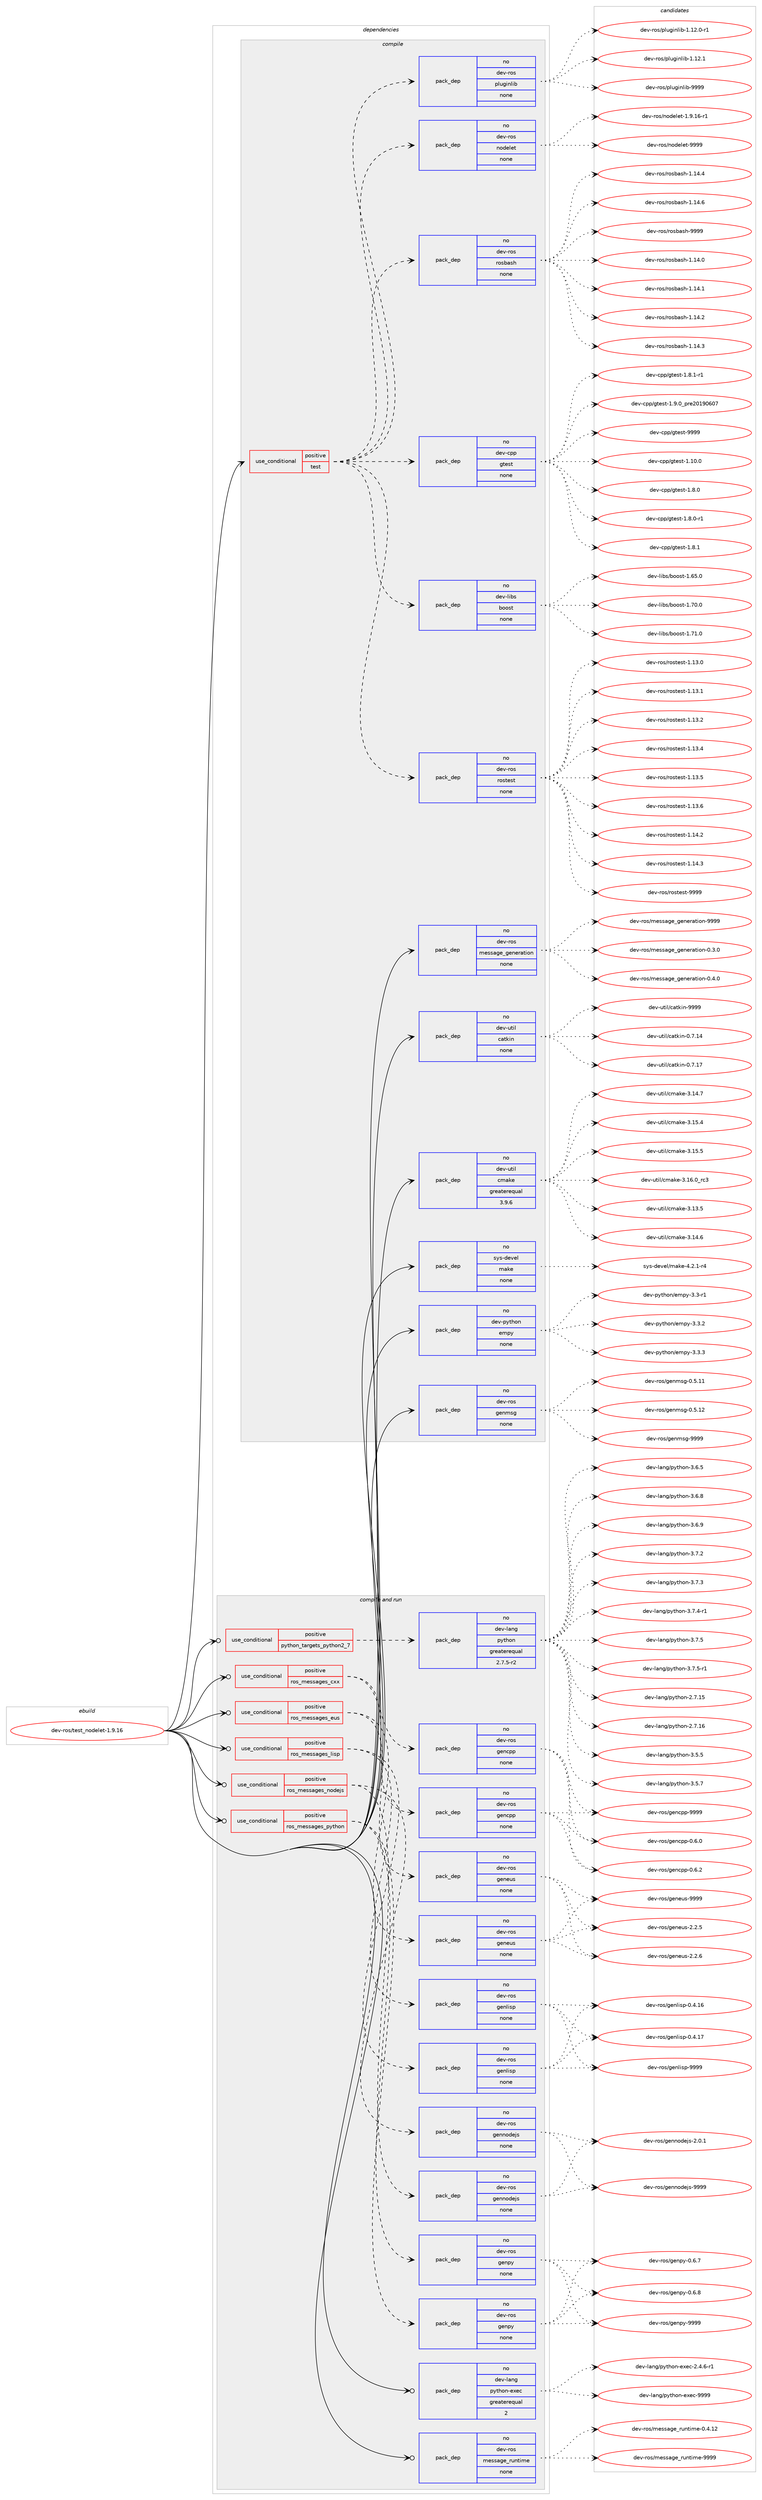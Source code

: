digraph prolog {

# *************
# Graph options
# *************

newrank=true;
concentrate=true;
compound=true;
graph [rankdir=LR,fontname=Helvetica,fontsize=10,ranksep=1.5];#, ranksep=2.5, nodesep=0.2];
edge  [arrowhead=vee];
node  [fontname=Helvetica,fontsize=10];

# **********
# The ebuild
# **********

subgraph cluster_leftcol {
color=gray;
rank=same;
label=<<i>ebuild</i>>;
id [label="dev-ros/test_nodelet-1.9.16", color=red, width=4, href="../dev-ros/test_nodelet-1.9.16.svg"];
}

# ****************
# The dependencies
# ****************

subgraph cluster_midcol {
color=gray;
label=<<i>dependencies</i>>;
subgraph cluster_compile {
fillcolor="#eeeeee";
style=filled;
label=<<i>compile</i>>;
subgraph cond155615 {
dependency668092 [label=<<TABLE BORDER="0" CELLBORDER="1" CELLSPACING="0" CELLPADDING="4"><TR><TD ROWSPAN="3" CELLPADDING="10">use_conditional</TD></TR><TR><TD>positive</TD></TR><TR><TD>test</TD></TR></TABLE>>, shape=none, color=red];
subgraph pack500571 {
dependency668093 [label=<<TABLE BORDER="0" CELLBORDER="1" CELLSPACING="0" CELLPADDING="4" WIDTH="220"><TR><TD ROWSPAN="6" CELLPADDING="30">pack_dep</TD></TR><TR><TD WIDTH="110">no</TD></TR><TR><TD>dev-ros</TD></TR><TR><TD>nodelet</TD></TR><TR><TD>none</TD></TR><TR><TD></TD></TR></TABLE>>, shape=none, color=blue];
}
dependency668092:e -> dependency668093:w [weight=20,style="dashed",arrowhead="vee"];
subgraph pack500572 {
dependency668094 [label=<<TABLE BORDER="0" CELLBORDER="1" CELLSPACING="0" CELLPADDING="4" WIDTH="220"><TR><TD ROWSPAN="6" CELLPADDING="30">pack_dep</TD></TR><TR><TD WIDTH="110">no</TD></TR><TR><TD>dev-ros</TD></TR><TR><TD>pluginlib</TD></TR><TR><TD>none</TD></TR><TR><TD></TD></TR></TABLE>>, shape=none, color=blue];
}
dependency668092:e -> dependency668094:w [weight=20,style="dashed",arrowhead="vee"];
subgraph pack500573 {
dependency668095 [label=<<TABLE BORDER="0" CELLBORDER="1" CELLSPACING="0" CELLPADDING="4" WIDTH="220"><TR><TD ROWSPAN="6" CELLPADDING="30">pack_dep</TD></TR><TR><TD WIDTH="110">no</TD></TR><TR><TD>dev-ros</TD></TR><TR><TD>rostest</TD></TR><TR><TD>none</TD></TR><TR><TD></TD></TR></TABLE>>, shape=none, color=blue];
}
dependency668092:e -> dependency668095:w [weight=20,style="dashed",arrowhead="vee"];
subgraph pack500574 {
dependency668096 [label=<<TABLE BORDER="0" CELLBORDER="1" CELLSPACING="0" CELLPADDING="4" WIDTH="220"><TR><TD ROWSPAN="6" CELLPADDING="30">pack_dep</TD></TR><TR><TD WIDTH="110">no</TD></TR><TR><TD>dev-libs</TD></TR><TR><TD>boost</TD></TR><TR><TD>none</TD></TR><TR><TD></TD></TR></TABLE>>, shape=none, color=blue];
}
dependency668092:e -> dependency668096:w [weight=20,style="dashed",arrowhead="vee"];
subgraph pack500575 {
dependency668097 [label=<<TABLE BORDER="0" CELLBORDER="1" CELLSPACING="0" CELLPADDING="4" WIDTH="220"><TR><TD ROWSPAN="6" CELLPADDING="30">pack_dep</TD></TR><TR><TD WIDTH="110">no</TD></TR><TR><TD>dev-cpp</TD></TR><TR><TD>gtest</TD></TR><TR><TD>none</TD></TR><TR><TD></TD></TR></TABLE>>, shape=none, color=blue];
}
dependency668092:e -> dependency668097:w [weight=20,style="dashed",arrowhead="vee"];
subgraph pack500576 {
dependency668098 [label=<<TABLE BORDER="0" CELLBORDER="1" CELLSPACING="0" CELLPADDING="4" WIDTH="220"><TR><TD ROWSPAN="6" CELLPADDING="30">pack_dep</TD></TR><TR><TD WIDTH="110">no</TD></TR><TR><TD>dev-ros</TD></TR><TR><TD>rosbash</TD></TR><TR><TD>none</TD></TR><TR><TD></TD></TR></TABLE>>, shape=none, color=blue];
}
dependency668092:e -> dependency668098:w [weight=20,style="dashed",arrowhead="vee"];
}
id:e -> dependency668092:w [weight=20,style="solid",arrowhead="vee"];
subgraph pack500577 {
dependency668099 [label=<<TABLE BORDER="0" CELLBORDER="1" CELLSPACING="0" CELLPADDING="4" WIDTH="220"><TR><TD ROWSPAN="6" CELLPADDING="30">pack_dep</TD></TR><TR><TD WIDTH="110">no</TD></TR><TR><TD>dev-python</TD></TR><TR><TD>empy</TD></TR><TR><TD>none</TD></TR><TR><TD></TD></TR></TABLE>>, shape=none, color=blue];
}
id:e -> dependency668099:w [weight=20,style="solid",arrowhead="vee"];
subgraph pack500578 {
dependency668100 [label=<<TABLE BORDER="0" CELLBORDER="1" CELLSPACING="0" CELLPADDING="4" WIDTH="220"><TR><TD ROWSPAN="6" CELLPADDING="30">pack_dep</TD></TR><TR><TD WIDTH="110">no</TD></TR><TR><TD>dev-ros</TD></TR><TR><TD>genmsg</TD></TR><TR><TD>none</TD></TR><TR><TD></TD></TR></TABLE>>, shape=none, color=blue];
}
id:e -> dependency668100:w [weight=20,style="solid",arrowhead="vee"];
subgraph pack500579 {
dependency668101 [label=<<TABLE BORDER="0" CELLBORDER="1" CELLSPACING="0" CELLPADDING="4" WIDTH="220"><TR><TD ROWSPAN="6" CELLPADDING="30">pack_dep</TD></TR><TR><TD WIDTH="110">no</TD></TR><TR><TD>dev-ros</TD></TR><TR><TD>message_generation</TD></TR><TR><TD>none</TD></TR><TR><TD></TD></TR></TABLE>>, shape=none, color=blue];
}
id:e -> dependency668101:w [weight=20,style="solid",arrowhead="vee"];
subgraph pack500580 {
dependency668102 [label=<<TABLE BORDER="0" CELLBORDER="1" CELLSPACING="0" CELLPADDING="4" WIDTH="220"><TR><TD ROWSPAN="6" CELLPADDING="30">pack_dep</TD></TR><TR><TD WIDTH="110">no</TD></TR><TR><TD>dev-util</TD></TR><TR><TD>catkin</TD></TR><TR><TD>none</TD></TR><TR><TD></TD></TR></TABLE>>, shape=none, color=blue];
}
id:e -> dependency668102:w [weight=20,style="solid",arrowhead="vee"];
subgraph pack500581 {
dependency668103 [label=<<TABLE BORDER="0" CELLBORDER="1" CELLSPACING="0" CELLPADDING="4" WIDTH="220"><TR><TD ROWSPAN="6" CELLPADDING="30">pack_dep</TD></TR><TR><TD WIDTH="110">no</TD></TR><TR><TD>dev-util</TD></TR><TR><TD>cmake</TD></TR><TR><TD>greaterequal</TD></TR><TR><TD>3.9.6</TD></TR></TABLE>>, shape=none, color=blue];
}
id:e -> dependency668103:w [weight=20,style="solid",arrowhead="vee"];
subgraph pack500582 {
dependency668104 [label=<<TABLE BORDER="0" CELLBORDER="1" CELLSPACING="0" CELLPADDING="4" WIDTH="220"><TR><TD ROWSPAN="6" CELLPADDING="30">pack_dep</TD></TR><TR><TD WIDTH="110">no</TD></TR><TR><TD>sys-devel</TD></TR><TR><TD>make</TD></TR><TR><TD>none</TD></TR><TR><TD></TD></TR></TABLE>>, shape=none, color=blue];
}
id:e -> dependency668104:w [weight=20,style="solid",arrowhead="vee"];
}
subgraph cluster_compileandrun {
fillcolor="#eeeeee";
style=filled;
label=<<i>compile and run</i>>;
subgraph cond155616 {
dependency668105 [label=<<TABLE BORDER="0" CELLBORDER="1" CELLSPACING="0" CELLPADDING="4"><TR><TD ROWSPAN="3" CELLPADDING="10">use_conditional</TD></TR><TR><TD>positive</TD></TR><TR><TD>python_targets_python2_7</TD></TR></TABLE>>, shape=none, color=red];
subgraph pack500583 {
dependency668106 [label=<<TABLE BORDER="0" CELLBORDER="1" CELLSPACING="0" CELLPADDING="4" WIDTH="220"><TR><TD ROWSPAN="6" CELLPADDING="30">pack_dep</TD></TR><TR><TD WIDTH="110">no</TD></TR><TR><TD>dev-lang</TD></TR><TR><TD>python</TD></TR><TR><TD>greaterequal</TD></TR><TR><TD>2.7.5-r2</TD></TR></TABLE>>, shape=none, color=blue];
}
dependency668105:e -> dependency668106:w [weight=20,style="dashed",arrowhead="vee"];
}
id:e -> dependency668105:w [weight=20,style="solid",arrowhead="odotvee"];
subgraph cond155617 {
dependency668107 [label=<<TABLE BORDER="0" CELLBORDER="1" CELLSPACING="0" CELLPADDING="4"><TR><TD ROWSPAN="3" CELLPADDING="10">use_conditional</TD></TR><TR><TD>positive</TD></TR><TR><TD>ros_messages_cxx</TD></TR></TABLE>>, shape=none, color=red];
subgraph pack500584 {
dependency668108 [label=<<TABLE BORDER="0" CELLBORDER="1" CELLSPACING="0" CELLPADDING="4" WIDTH="220"><TR><TD ROWSPAN="6" CELLPADDING="30">pack_dep</TD></TR><TR><TD WIDTH="110">no</TD></TR><TR><TD>dev-ros</TD></TR><TR><TD>gencpp</TD></TR><TR><TD>none</TD></TR><TR><TD></TD></TR></TABLE>>, shape=none, color=blue];
}
dependency668107:e -> dependency668108:w [weight=20,style="dashed",arrowhead="vee"];
subgraph pack500585 {
dependency668109 [label=<<TABLE BORDER="0" CELLBORDER="1" CELLSPACING="0" CELLPADDING="4" WIDTH="220"><TR><TD ROWSPAN="6" CELLPADDING="30">pack_dep</TD></TR><TR><TD WIDTH="110">no</TD></TR><TR><TD>dev-ros</TD></TR><TR><TD>gencpp</TD></TR><TR><TD>none</TD></TR><TR><TD></TD></TR></TABLE>>, shape=none, color=blue];
}
dependency668107:e -> dependency668109:w [weight=20,style="dashed",arrowhead="vee"];
}
id:e -> dependency668107:w [weight=20,style="solid",arrowhead="odotvee"];
subgraph cond155618 {
dependency668110 [label=<<TABLE BORDER="0" CELLBORDER="1" CELLSPACING="0" CELLPADDING="4"><TR><TD ROWSPAN="3" CELLPADDING="10">use_conditional</TD></TR><TR><TD>positive</TD></TR><TR><TD>ros_messages_eus</TD></TR></TABLE>>, shape=none, color=red];
subgraph pack500586 {
dependency668111 [label=<<TABLE BORDER="0" CELLBORDER="1" CELLSPACING="0" CELLPADDING="4" WIDTH="220"><TR><TD ROWSPAN="6" CELLPADDING="30">pack_dep</TD></TR><TR><TD WIDTH="110">no</TD></TR><TR><TD>dev-ros</TD></TR><TR><TD>geneus</TD></TR><TR><TD>none</TD></TR><TR><TD></TD></TR></TABLE>>, shape=none, color=blue];
}
dependency668110:e -> dependency668111:w [weight=20,style="dashed",arrowhead="vee"];
subgraph pack500587 {
dependency668112 [label=<<TABLE BORDER="0" CELLBORDER="1" CELLSPACING="0" CELLPADDING="4" WIDTH="220"><TR><TD ROWSPAN="6" CELLPADDING="30">pack_dep</TD></TR><TR><TD WIDTH="110">no</TD></TR><TR><TD>dev-ros</TD></TR><TR><TD>geneus</TD></TR><TR><TD>none</TD></TR><TR><TD></TD></TR></TABLE>>, shape=none, color=blue];
}
dependency668110:e -> dependency668112:w [weight=20,style="dashed",arrowhead="vee"];
}
id:e -> dependency668110:w [weight=20,style="solid",arrowhead="odotvee"];
subgraph cond155619 {
dependency668113 [label=<<TABLE BORDER="0" CELLBORDER="1" CELLSPACING="0" CELLPADDING="4"><TR><TD ROWSPAN="3" CELLPADDING="10">use_conditional</TD></TR><TR><TD>positive</TD></TR><TR><TD>ros_messages_lisp</TD></TR></TABLE>>, shape=none, color=red];
subgraph pack500588 {
dependency668114 [label=<<TABLE BORDER="0" CELLBORDER="1" CELLSPACING="0" CELLPADDING="4" WIDTH="220"><TR><TD ROWSPAN="6" CELLPADDING="30">pack_dep</TD></TR><TR><TD WIDTH="110">no</TD></TR><TR><TD>dev-ros</TD></TR><TR><TD>genlisp</TD></TR><TR><TD>none</TD></TR><TR><TD></TD></TR></TABLE>>, shape=none, color=blue];
}
dependency668113:e -> dependency668114:w [weight=20,style="dashed",arrowhead="vee"];
subgraph pack500589 {
dependency668115 [label=<<TABLE BORDER="0" CELLBORDER="1" CELLSPACING="0" CELLPADDING="4" WIDTH="220"><TR><TD ROWSPAN="6" CELLPADDING="30">pack_dep</TD></TR><TR><TD WIDTH="110">no</TD></TR><TR><TD>dev-ros</TD></TR><TR><TD>genlisp</TD></TR><TR><TD>none</TD></TR><TR><TD></TD></TR></TABLE>>, shape=none, color=blue];
}
dependency668113:e -> dependency668115:w [weight=20,style="dashed",arrowhead="vee"];
}
id:e -> dependency668113:w [weight=20,style="solid",arrowhead="odotvee"];
subgraph cond155620 {
dependency668116 [label=<<TABLE BORDER="0" CELLBORDER="1" CELLSPACING="0" CELLPADDING="4"><TR><TD ROWSPAN="3" CELLPADDING="10">use_conditional</TD></TR><TR><TD>positive</TD></TR><TR><TD>ros_messages_nodejs</TD></TR></TABLE>>, shape=none, color=red];
subgraph pack500590 {
dependency668117 [label=<<TABLE BORDER="0" CELLBORDER="1" CELLSPACING="0" CELLPADDING="4" WIDTH="220"><TR><TD ROWSPAN="6" CELLPADDING="30">pack_dep</TD></TR><TR><TD WIDTH="110">no</TD></TR><TR><TD>dev-ros</TD></TR><TR><TD>gennodejs</TD></TR><TR><TD>none</TD></TR><TR><TD></TD></TR></TABLE>>, shape=none, color=blue];
}
dependency668116:e -> dependency668117:w [weight=20,style="dashed",arrowhead="vee"];
subgraph pack500591 {
dependency668118 [label=<<TABLE BORDER="0" CELLBORDER="1" CELLSPACING="0" CELLPADDING="4" WIDTH="220"><TR><TD ROWSPAN="6" CELLPADDING="30">pack_dep</TD></TR><TR><TD WIDTH="110">no</TD></TR><TR><TD>dev-ros</TD></TR><TR><TD>gennodejs</TD></TR><TR><TD>none</TD></TR><TR><TD></TD></TR></TABLE>>, shape=none, color=blue];
}
dependency668116:e -> dependency668118:w [weight=20,style="dashed",arrowhead="vee"];
}
id:e -> dependency668116:w [weight=20,style="solid",arrowhead="odotvee"];
subgraph cond155621 {
dependency668119 [label=<<TABLE BORDER="0" CELLBORDER="1" CELLSPACING="0" CELLPADDING="4"><TR><TD ROWSPAN="3" CELLPADDING="10">use_conditional</TD></TR><TR><TD>positive</TD></TR><TR><TD>ros_messages_python</TD></TR></TABLE>>, shape=none, color=red];
subgraph pack500592 {
dependency668120 [label=<<TABLE BORDER="0" CELLBORDER="1" CELLSPACING="0" CELLPADDING="4" WIDTH="220"><TR><TD ROWSPAN="6" CELLPADDING="30">pack_dep</TD></TR><TR><TD WIDTH="110">no</TD></TR><TR><TD>dev-ros</TD></TR><TR><TD>genpy</TD></TR><TR><TD>none</TD></TR><TR><TD></TD></TR></TABLE>>, shape=none, color=blue];
}
dependency668119:e -> dependency668120:w [weight=20,style="dashed",arrowhead="vee"];
subgraph pack500593 {
dependency668121 [label=<<TABLE BORDER="0" CELLBORDER="1" CELLSPACING="0" CELLPADDING="4" WIDTH="220"><TR><TD ROWSPAN="6" CELLPADDING="30">pack_dep</TD></TR><TR><TD WIDTH="110">no</TD></TR><TR><TD>dev-ros</TD></TR><TR><TD>genpy</TD></TR><TR><TD>none</TD></TR><TR><TD></TD></TR></TABLE>>, shape=none, color=blue];
}
dependency668119:e -> dependency668121:w [weight=20,style="dashed",arrowhead="vee"];
}
id:e -> dependency668119:w [weight=20,style="solid",arrowhead="odotvee"];
subgraph pack500594 {
dependency668122 [label=<<TABLE BORDER="0" CELLBORDER="1" CELLSPACING="0" CELLPADDING="4" WIDTH="220"><TR><TD ROWSPAN="6" CELLPADDING="30">pack_dep</TD></TR><TR><TD WIDTH="110">no</TD></TR><TR><TD>dev-lang</TD></TR><TR><TD>python-exec</TD></TR><TR><TD>greaterequal</TD></TR><TR><TD>2</TD></TR></TABLE>>, shape=none, color=blue];
}
id:e -> dependency668122:w [weight=20,style="solid",arrowhead="odotvee"];
subgraph pack500595 {
dependency668123 [label=<<TABLE BORDER="0" CELLBORDER="1" CELLSPACING="0" CELLPADDING="4" WIDTH="220"><TR><TD ROWSPAN="6" CELLPADDING="30">pack_dep</TD></TR><TR><TD WIDTH="110">no</TD></TR><TR><TD>dev-ros</TD></TR><TR><TD>message_runtime</TD></TR><TR><TD>none</TD></TR><TR><TD></TD></TR></TABLE>>, shape=none, color=blue];
}
id:e -> dependency668123:w [weight=20,style="solid",arrowhead="odotvee"];
}
subgraph cluster_run {
fillcolor="#eeeeee";
style=filled;
label=<<i>run</i>>;
}
}

# **************
# The candidates
# **************

subgraph cluster_choices {
rank=same;
color=gray;
label=<<i>candidates</i>>;

subgraph choice500571 {
color=black;
nodesep=1;
choice1001011184511411111547110111100101108101116454946574649544511449 [label="dev-ros/nodelet-1.9.16-r1", color=red, width=4,href="../dev-ros/nodelet-1.9.16-r1.svg"];
choice10010111845114111115471101111001011081011164557575757 [label="dev-ros/nodelet-9999", color=red, width=4,href="../dev-ros/nodelet-9999.svg"];
dependency668093:e -> choice1001011184511411111547110111100101108101116454946574649544511449:w [style=dotted,weight="100"];
dependency668093:e -> choice10010111845114111115471101111001011081011164557575757:w [style=dotted,weight="100"];
}
subgraph choice500572 {
color=black;
nodesep=1;
choice100101118451141111154711210811710310511010810598454946495046484511449 [label="dev-ros/pluginlib-1.12.0-r1", color=red, width=4,href="../dev-ros/pluginlib-1.12.0-r1.svg"];
choice10010111845114111115471121081171031051101081059845494649504649 [label="dev-ros/pluginlib-1.12.1", color=red, width=4,href="../dev-ros/pluginlib-1.12.1.svg"];
choice1001011184511411111547112108117103105110108105984557575757 [label="dev-ros/pluginlib-9999", color=red, width=4,href="../dev-ros/pluginlib-9999.svg"];
dependency668094:e -> choice100101118451141111154711210811710310511010810598454946495046484511449:w [style=dotted,weight="100"];
dependency668094:e -> choice10010111845114111115471121081171031051101081059845494649504649:w [style=dotted,weight="100"];
dependency668094:e -> choice1001011184511411111547112108117103105110108105984557575757:w [style=dotted,weight="100"];
}
subgraph choice500573 {
color=black;
nodesep=1;
choice100101118451141111154711411111511610111511645494649514648 [label="dev-ros/rostest-1.13.0", color=red, width=4,href="../dev-ros/rostest-1.13.0.svg"];
choice100101118451141111154711411111511610111511645494649514649 [label="dev-ros/rostest-1.13.1", color=red, width=4,href="../dev-ros/rostest-1.13.1.svg"];
choice100101118451141111154711411111511610111511645494649514650 [label="dev-ros/rostest-1.13.2", color=red, width=4,href="../dev-ros/rostest-1.13.2.svg"];
choice100101118451141111154711411111511610111511645494649514652 [label="dev-ros/rostest-1.13.4", color=red, width=4,href="../dev-ros/rostest-1.13.4.svg"];
choice100101118451141111154711411111511610111511645494649514653 [label="dev-ros/rostest-1.13.5", color=red, width=4,href="../dev-ros/rostest-1.13.5.svg"];
choice100101118451141111154711411111511610111511645494649514654 [label="dev-ros/rostest-1.13.6", color=red, width=4,href="../dev-ros/rostest-1.13.6.svg"];
choice100101118451141111154711411111511610111511645494649524650 [label="dev-ros/rostest-1.14.2", color=red, width=4,href="../dev-ros/rostest-1.14.2.svg"];
choice100101118451141111154711411111511610111511645494649524651 [label="dev-ros/rostest-1.14.3", color=red, width=4,href="../dev-ros/rostest-1.14.3.svg"];
choice10010111845114111115471141111151161011151164557575757 [label="dev-ros/rostest-9999", color=red, width=4,href="../dev-ros/rostest-9999.svg"];
dependency668095:e -> choice100101118451141111154711411111511610111511645494649514648:w [style=dotted,weight="100"];
dependency668095:e -> choice100101118451141111154711411111511610111511645494649514649:w [style=dotted,weight="100"];
dependency668095:e -> choice100101118451141111154711411111511610111511645494649514650:w [style=dotted,weight="100"];
dependency668095:e -> choice100101118451141111154711411111511610111511645494649514652:w [style=dotted,weight="100"];
dependency668095:e -> choice100101118451141111154711411111511610111511645494649514653:w [style=dotted,weight="100"];
dependency668095:e -> choice100101118451141111154711411111511610111511645494649514654:w [style=dotted,weight="100"];
dependency668095:e -> choice100101118451141111154711411111511610111511645494649524650:w [style=dotted,weight="100"];
dependency668095:e -> choice100101118451141111154711411111511610111511645494649524651:w [style=dotted,weight="100"];
dependency668095:e -> choice10010111845114111115471141111151161011151164557575757:w [style=dotted,weight="100"];
}
subgraph choice500574 {
color=black;
nodesep=1;
choice1001011184510810598115479811111111511645494654534648 [label="dev-libs/boost-1.65.0", color=red, width=4,href="../dev-libs/boost-1.65.0.svg"];
choice1001011184510810598115479811111111511645494655484648 [label="dev-libs/boost-1.70.0", color=red, width=4,href="../dev-libs/boost-1.70.0.svg"];
choice1001011184510810598115479811111111511645494655494648 [label="dev-libs/boost-1.71.0", color=red, width=4,href="../dev-libs/boost-1.71.0.svg"];
dependency668096:e -> choice1001011184510810598115479811111111511645494654534648:w [style=dotted,weight="100"];
dependency668096:e -> choice1001011184510810598115479811111111511645494655484648:w [style=dotted,weight="100"];
dependency668096:e -> choice1001011184510810598115479811111111511645494655494648:w [style=dotted,weight="100"];
}
subgraph choice500575 {
color=black;
nodesep=1;
choice10010111845991121124710311610111511645494649484648 [label="dev-cpp/gtest-1.10.0", color=red, width=4,href="../dev-cpp/gtest-1.10.0.svg"];
choice100101118459911211247103116101115116454946564648 [label="dev-cpp/gtest-1.8.0", color=red, width=4,href="../dev-cpp/gtest-1.8.0.svg"];
choice1001011184599112112471031161011151164549465646484511449 [label="dev-cpp/gtest-1.8.0-r1", color=red, width=4,href="../dev-cpp/gtest-1.8.0-r1.svg"];
choice100101118459911211247103116101115116454946564649 [label="dev-cpp/gtest-1.8.1", color=red, width=4,href="../dev-cpp/gtest-1.8.1.svg"];
choice1001011184599112112471031161011151164549465646494511449 [label="dev-cpp/gtest-1.8.1-r1", color=red, width=4,href="../dev-cpp/gtest-1.8.1-r1.svg"];
choice100101118459911211247103116101115116454946574648951121141015048495748544855 [label="dev-cpp/gtest-1.9.0_pre20190607", color=red, width=4,href="../dev-cpp/gtest-1.9.0_pre20190607.svg"];
choice1001011184599112112471031161011151164557575757 [label="dev-cpp/gtest-9999", color=red, width=4,href="../dev-cpp/gtest-9999.svg"];
dependency668097:e -> choice10010111845991121124710311610111511645494649484648:w [style=dotted,weight="100"];
dependency668097:e -> choice100101118459911211247103116101115116454946564648:w [style=dotted,weight="100"];
dependency668097:e -> choice1001011184599112112471031161011151164549465646484511449:w [style=dotted,weight="100"];
dependency668097:e -> choice100101118459911211247103116101115116454946564649:w [style=dotted,weight="100"];
dependency668097:e -> choice1001011184599112112471031161011151164549465646494511449:w [style=dotted,weight="100"];
dependency668097:e -> choice100101118459911211247103116101115116454946574648951121141015048495748544855:w [style=dotted,weight="100"];
dependency668097:e -> choice1001011184599112112471031161011151164557575757:w [style=dotted,weight="100"];
}
subgraph choice500576 {
color=black;
nodesep=1;
choice1001011184511411111547114111115989711510445494649524648 [label="dev-ros/rosbash-1.14.0", color=red, width=4,href="../dev-ros/rosbash-1.14.0.svg"];
choice1001011184511411111547114111115989711510445494649524649 [label="dev-ros/rosbash-1.14.1", color=red, width=4,href="../dev-ros/rosbash-1.14.1.svg"];
choice1001011184511411111547114111115989711510445494649524650 [label="dev-ros/rosbash-1.14.2", color=red, width=4,href="../dev-ros/rosbash-1.14.2.svg"];
choice1001011184511411111547114111115989711510445494649524651 [label="dev-ros/rosbash-1.14.3", color=red, width=4,href="../dev-ros/rosbash-1.14.3.svg"];
choice1001011184511411111547114111115989711510445494649524652 [label="dev-ros/rosbash-1.14.4", color=red, width=4,href="../dev-ros/rosbash-1.14.4.svg"];
choice1001011184511411111547114111115989711510445494649524654 [label="dev-ros/rosbash-1.14.6", color=red, width=4,href="../dev-ros/rosbash-1.14.6.svg"];
choice100101118451141111154711411111598971151044557575757 [label="dev-ros/rosbash-9999", color=red, width=4,href="../dev-ros/rosbash-9999.svg"];
dependency668098:e -> choice1001011184511411111547114111115989711510445494649524648:w [style=dotted,weight="100"];
dependency668098:e -> choice1001011184511411111547114111115989711510445494649524649:w [style=dotted,weight="100"];
dependency668098:e -> choice1001011184511411111547114111115989711510445494649524650:w [style=dotted,weight="100"];
dependency668098:e -> choice1001011184511411111547114111115989711510445494649524651:w [style=dotted,weight="100"];
dependency668098:e -> choice1001011184511411111547114111115989711510445494649524652:w [style=dotted,weight="100"];
dependency668098:e -> choice1001011184511411111547114111115989711510445494649524654:w [style=dotted,weight="100"];
dependency668098:e -> choice100101118451141111154711411111598971151044557575757:w [style=dotted,weight="100"];
}
subgraph choice500577 {
color=black;
nodesep=1;
choice1001011184511212111610411111047101109112121455146514511449 [label="dev-python/empy-3.3-r1", color=red, width=4,href="../dev-python/empy-3.3-r1.svg"];
choice1001011184511212111610411111047101109112121455146514650 [label="dev-python/empy-3.3.2", color=red, width=4,href="../dev-python/empy-3.3.2.svg"];
choice1001011184511212111610411111047101109112121455146514651 [label="dev-python/empy-3.3.3", color=red, width=4,href="../dev-python/empy-3.3.3.svg"];
dependency668099:e -> choice1001011184511212111610411111047101109112121455146514511449:w [style=dotted,weight="100"];
dependency668099:e -> choice1001011184511212111610411111047101109112121455146514650:w [style=dotted,weight="100"];
dependency668099:e -> choice1001011184511212111610411111047101109112121455146514651:w [style=dotted,weight="100"];
}
subgraph choice500578 {
color=black;
nodesep=1;
choice100101118451141111154710310111010911510345484653464949 [label="dev-ros/genmsg-0.5.11", color=red, width=4,href="../dev-ros/genmsg-0.5.11.svg"];
choice100101118451141111154710310111010911510345484653464950 [label="dev-ros/genmsg-0.5.12", color=red, width=4,href="../dev-ros/genmsg-0.5.12.svg"];
choice10010111845114111115471031011101091151034557575757 [label="dev-ros/genmsg-9999", color=red, width=4,href="../dev-ros/genmsg-9999.svg"];
dependency668100:e -> choice100101118451141111154710310111010911510345484653464949:w [style=dotted,weight="100"];
dependency668100:e -> choice100101118451141111154710310111010911510345484653464950:w [style=dotted,weight="100"];
dependency668100:e -> choice10010111845114111115471031011101091151034557575757:w [style=dotted,weight="100"];
}
subgraph choice500579 {
color=black;
nodesep=1;
choice1001011184511411111547109101115115971031019510310111010111497116105111110454846514648 [label="dev-ros/message_generation-0.3.0", color=red, width=4,href="../dev-ros/message_generation-0.3.0.svg"];
choice1001011184511411111547109101115115971031019510310111010111497116105111110454846524648 [label="dev-ros/message_generation-0.4.0", color=red, width=4,href="../dev-ros/message_generation-0.4.0.svg"];
choice10010111845114111115471091011151159710310195103101110101114971161051111104557575757 [label="dev-ros/message_generation-9999", color=red, width=4,href="../dev-ros/message_generation-9999.svg"];
dependency668101:e -> choice1001011184511411111547109101115115971031019510310111010111497116105111110454846514648:w [style=dotted,weight="100"];
dependency668101:e -> choice1001011184511411111547109101115115971031019510310111010111497116105111110454846524648:w [style=dotted,weight="100"];
dependency668101:e -> choice10010111845114111115471091011151159710310195103101110101114971161051111104557575757:w [style=dotted,weight="100"];
}
subgraph choice500580 {
color=black;
nodesep=1;
choice1001011184511711610510847999711610710511045484655464952 [label="dev-util/catkin-0.7.14", color=red, width=4,href="../dev-util/catkin-0.7.14.svg"];
choice1001011184511711610510847999711610710511045484655464955 [label="dev-util/catkin-0.7.17", color=red, width=4,href="../dev-util/catkin-0.7.17.svg"];
choice100101118451171161051084799971161071051104557575757 [label="dev-util/catkin-9999", color=red, width=4,href="../dev-util/catkin-9999.svg"];
dependency668102:e -> choice1001011184511711610510847999711610710511045484655464952:w [style=dotted,weight="100"];
dependency668102:e -> choice1001011184511711610510847999711610710511045484655464955:w [style=dotted,weight="100"];
dependency668102:e -> choice100101118451171161051084799971161071051104557575757:w [style=dotted,weight="100"];
}
subgraph choice500581 {
color=black;
nodesep=1;
choice1001011184511711610510847991099710710145514649514653 [label="dev-util/cmake-3.13.5", color=red, width=4,href="../dev-util/cmake-3.13.5.svg"];
choice1001011184511711610510847991099710710145514649524654 [label="dev-util/cmake-3.14.6", color=red, width=4,href="../dev-util/cmake-3.14.6.svg"];
choice1001011184511711610510847991099710710145514649524655 [label="dev-util/cmake-3.14.7", color=red, width=4,href="../dev-util/cmake-3.14.7.svg"];
choice1001011184511711610510847991099710710145514649534652 [label="dev-util/cmake-3.15.4", color=red, width=4,href="../dev-util/cmake-3.15.4.svg"];
choice1001011184511711610510847991099710710145514649534653 [label="dev-util/cmake-3.15.5", color=red, width=4,href="../dev-util/cmake-3.15.5.svg"];
choice1001011184511711610510847991099710710145514649544648951149951 [label="dev-util/cmake-3.16.0_rc3", color=red, width=4,href="../dev-util/cmake-3.16.0_rc3.svg"];
dependency668103:e -> choice1001011184511711610510847991099710710145514649514653:w [style=dotted,weight="100"];
dependency668103:e -> choice1001011184511711610510847991099710710145514649524654:w [style=dotted,weight="100"];
dependency668103:e -> choice1001011184511711610510847991099710710145514649524655:w [style=dotted,weight="100"];
dependency668103:e -> choice1001011184511711610510847991099710710145514649534652:w [style=dotted,weight="100"];
dependency668103:e -> choice1001011184511711610510847991099710710145514649534653:w [style=dotted,weight="100"];
dependency668103:e -> choice1001011184511711610510847991099710710145514649544648951149951:w [style=dotted,weight="100"];
}
subgraph choice500582 {
color=black;
nodesep=1;
choice1151211154510010111810110847109971071014552465046494511452 [label="sys-devel/make-4.2.1-r4", color=red, width=4,href="../sys-devel/make-4.2.1-r4.svg"];
dependency668104:e -> choice1151211154510010111810110847109971071014552465046494511452:w [style=dotted,weight="100"];
}
subgraph choice500583 {
color=black;
nodesep=1;
choice10010111845108971101034711212111610411111045504655464953 [label="dev-lang/python-2.7.15", color=red, width=4,href="../dev-lang/python-2.7.15.svg"];
choice10010111845108971101034711212111610411111045504655464954 [label="dev-lang/python-2.7.16", color=red, width=4,href="../dev-lang/python-2.7.16.svg"];
choice100101118451089711010347112121116104111110455146534653 [label="dev-lang/python-3.5.5", color=red, width=4,href="../dev-lang/python-3.5.5.svg"];
choice100101118451089711010347112121116104111110455146534655 [label="dev-lang/python-3.5.7", color=red, width=4,href="../dev-lang/python-3.5.7.svg"];
choice100101118451089711010347112121116104111110455146544653 [label="dev-lang/python-3.6.5", color=red, width=4,href="../dev-lang/python-3.6.5.svg"];
choice100101118451089711010347112121116104111110455146544656 [label="dev-lang/python-3.6.8", color=red, width=4,href="../dev-lang/python-3.6.8.svg"];
choice100101118451089711010347112121116104111110455146544657 [label="dev-lang/python-3.6.9", color=red, width=4,href="../dev-lang/python-3.6.9.svg"];
choice100101118451089711010347112121116104111110455146554650 [label="dev-lang/python-3.7.2", color=red, width=4,href="../dev-lang/python-3.7.2.svg"];
choice100101118451089711010347112121116104111110455146554651 [label="dev-lang/python-3.7.3", color=red, width=4,href="../dev-lang/python-3.7.3.svg"];
choice1001011184510897110103471121211161041111104551465546524511449 [label="dev-lang/python-3.7.4-r1", color=red, width=4,href="../dev-lang/python-3.7.4-r1.svg"];
choice100101118451089711010347112121116104111110455146554653 [label="dev-lang/python-3.7.5", color=red, width=4,href="../dev-lang/python-3.7.5.svg"];
choice1001011184510897110103471121211161041111104551465546534511449 [label="dev-lang/python-3.7.5-r1", color=red, width=4,href="../dev-lang/python-3.7.5-r1.svg"];
dependency668106:e -> choice10010111845108971101034711212111610411111045504655464953:w [style=dotted,weight="100"];
dependency668106:e -> choice10010111845108971101034711212111610411111045504655464954:w [style=dotted,weight="100"];
dependency668106:e -> choice100101118451089711010347112121116104111110455146534653:w [style=dotted,weight="100"];
dependency668106:e -> choice100101118451089711010347112121116104111110455146534655:w [style=dotted,weight="100"];
dependency668106:e -> choice100101118451089711010347112121116104111110455146544653:w [style=dotted,weight="100"];
dependency668106:e -> choice100101118451089711010347112121116104111110455146544656:w [style=dotted,weight="100"];
dependency668106:e -> choice100101118451089711010347112121116104111110455146544657:w [style=dotted,weight="100"];
dependency668106:e -> choice100101118451089711010347112121116104111110455146554650:w [style=dotted,weight="100"];
dependency668106:e -> choice100101118451089711010347112121116104111110455146554651:w [style=dotted,weight="100"];
dependency668106:e -> choice1001011184510897110103471121211161041111104551465546524511449:w [style=dotted,weight="100"];
dependency668106:e -> choice100101118451089711010347112121116104111110455146554653:w [style=dotted,weight="100"];
dependency668106:e -> choice1001011184510897110103471121211161041111104551465546534511449:w [style=dotted,weight="100"];
}
subgraph choice500584 {
color=black;
nodesep=1;
choice100101118451141111154710310111099112112454846544648 [label="dev-ros/gencpp-0.6.0", color=red, width=4,href="../dev-ros/gencpp-0.6.0.svg"];
choice100101118451141111154710310111099112112454846544650 [label="dev-ros/gencpp-0.6.2", color=red, width=4,href="../dev-ros/gencpp-0.6.2.svg"];
choice1001011184511411111547103101110991121124557575757 [label="dev-ros/gencpp-9999", color=red, width=4,href="../dev-ros/gencpp-9999.svg"];
dependency668108:e -> choice100101118451141111154710310111099112112454846544648:w [style=dotted,weight="100"];
dependency668108:e -> choice100101118451141111154710310111099112112454846544650:w [style=dotted,weight="100"];
dependency668108:e -> choice1001011184511411111547103101110991121124557575757:w [style=dotted,weight="100"];
}
subgraph choice500585 {
color=black;
nodesep=1;
choice100101118451141111154710310111099112112454846544648 [label="dev-ros/gencpp-0.6.0", color=red, width=4,href="../dev-ros/gencpp-0.6.0.svg"];
choice100101118451141111154710310111099112112454846544650 [label="dev-ros/gencpp-0.6.2", color=red, width=4,href="../dev-ros/gencpp-0.6.2.svg"];
choice1001011184511411111547103101110991121124557575757 [label="dev-ros/gencpp-9999", color=red, width=4,href="../dev-ros/gencpp-9999.svg"];
dependency668109:e -> choice100101118451141111154710310111099112112454846544648:w [style=dotted,weight="100"];
dependency668109:e -> choice100101118451141111154710310111099112112454846544650:w [style=dotted,weight="100"];
dependency668109:e -> choice1001011184511411111547103101110991121124557575757:w [style=dotted,weight="100"];
}
subgraph choice500586 {
color=black;
nodesep=1;
choice1001011184511411111547103101110101117115455046504653 [label="dev-ros/geneus-2.2.5", color=red, width=4,href="../dev-ros/geneus-2.2.5.svg"];
choice1001011184511411111547103101110101117115455046504654 [label="dev-ros/geneus-2.2.6", color=red, width=4,href="../dev-ros/geneus-2.2.6.svg"];
choice10010111845114111115471031011101011171154557575757 [label="dev-ros/geneus-9999", color=red, width=4,href="../dev-ros/geneus-9999.svg"];
dependency668111:e -> choice1001011184511411111547103101110101117115455046504653:w [style=dotted,weight="100"];
dependency668111:e -> choice1001011184511411111547103101110101117115455046504654:w [style=dotted,weight="100"];
dependency668111:e -> choice10010111845114111115471031011101011171154557575757:w [style=dotted,weight="100"];
}
subgraph choice500587 {
color=black;
nodesep=1;
choice1001011184511411111547103101110101117115455046504653 [label="dev-ros/geneus-2.2.5", color=red, width=4,href="../dev-ros/geneus-2.2.5.svg"];
choice1001011184511411111547103101110101117115455046504654 [label="dev-ros/geneus-2.2.6", color=red, width=4,href="../dev-ros/geneus-2.2.6.svg"];
choice10010111845114111115471031011101011171154557575757 [label="dev-ros/geneus-9999", color=red, width=4,href="../dev-ros/geneus-9999.svg"];
dependency668112:e -> choice1001011184511411111547103101110101117115455046504653:w [style=dotted,weight="100"];
dependency668112:e -> choice1001011184511411111547103101110101117115455046504654:w [style=dotted,weight="100"];
dependency668112:e -> choice10010111845114111115471031011101011171154557575757:w [style=dotted,weight="100"];
}
subgraph choice500588 {
color=black;
nodesep=1;
choice100101118451141111154710310111010810511511245484652464954 [label="dev-ros/genlisp-0.4.16", color=red, width=4,href="../dev-ros/genlisp-0.4.16.svg"];
choice100101118451141111154710310111010810511511245484652464955 [label="dev-ros/genlisp-0.4.17", color=red, width=4,href="../dev-ros/genlisp-0.4.17.svg"];
choice10010111845114111115471031011101081051151124557575757 [label="dev-ros/genlisp-9999", color=red, width=4,href="../dev-ros/genlisp-9999.svg"];
dependency668114:e -> choice100101118451141111154710310111010810511511245484652464954:w [style=dotted,weight="100"];
dependency668114:e -> choice100101118451141111154710310111010810511511245484652464955:w [style=dotted,weight="100"];
dependency668114:e -> choice10010111845114111115471031011101081051151124557575757:w [style=dotted,weight="100"];
}
subgraph choice500589 {
color=black;
nodesep=1;
choice100101118451141111154710310111010810511511245484652464954 [label="dev-ros/genlisp-0.4.16", color=red, width=4,href="../dev-ros/genlisp-0.4.16.svg"];
choice100101118451141111154710310111010810511511245484652464955 [label="dev-ros/genlisp-0.4.17", color=red, width=4,href="../dev-ros/genlisp-0.4.17.svg"];
choice10010111845114111115471031011101081051151124557575757 [label="dev-ros/genlisp-9999", color=red, width=4,href="../dev-ros/genlisp-9999.svg"];
dependency668115:e -> choice100101118451141111154710310111010810511511245484652464954:w [style=dotted,weight="100"];
dependency668115:e -> choice100101118451141111154710310111010810511511245484652464955:w [style=dotted,weight="100"];
dependency668115:e -> choice10010111845114111115471031011101081051151124557575757:w [style=dotted,weight="100"];
}
subgraph choice500590 {
color=black;
nodesep=1;
choice1001011184511411111547103101110110111100101106115455046484649 [label="dev-ros/gennodejs-2.0.1", color=red, width=4,href="../dev-ros/gennodejs-2.0.1.svg"];
choice10010111845114111115471031011101101111001011061154557575757 [label="dev-ros/gennodejs-9999", color=red, width=4,href="../dev-ros/gennodejs-9999.svg"];
dependency668117:e -> choice1001011184511411111547103101110110111100101106115455046484649:w [style=dotted,weight="100"];
dependency668117:e -> choice10010111845114111115471031011101101111001011061154557575757:w [style=dotted,weight="100"];
}
subgraph choice500591 {
color=black;
nodesep=1;
choice1001011184511411111547103101110110111100101106115455046484649 [label="dev-ros/gennodejs-2.0.1", color=red, width=4,href="../dev-ros/gennodejs-2.0.1.svg"];
choice10010111845114111115471031011101101111001011061154557575757 [label="dev-ros/gennodejs-9999", color=red, width=4,href="../dev-ros/gennodejs-9999.svg"];
dependency668118:e -> choice1001011184511411111547103101110110111100101106115455046484649:w [style=dotted,weight="100"];
dependency668118:e -> choice10010111845114111115471031011101101111001011061154557575757:w [style=dotted,weight="100"];
}
subgraph choice500592 {
color=black;
nodesep=1;
choice1001011184511411111547103101110112121454846544655 [label="dev-ros/genpy-0.6.7", color=red, width=4,href="../dev-ros/genpy-0.6.7.svg"];
choice1001011184511411111547103101110112121454846544656 [label="dev-ros/genpy-0.6.8", color=red, width=4,href="../dev-ros/genpy-0.6.8.svg"];
choice10010111845114111115471031011101121214557575757 [label="dev-ros/genpy-9999", color=red, width=4,href="../dev-ros/genpy-9999.svg"];
dependency668120:e -> choice1001011184511411111547103101110112121454846544655:w [style=dotted,weight="100"];
dependency668120:e -> choice1001011184511411111547103101110112121454846544656:w [style=dotted,weight="100"];
dependency668120:e -> choice10010111845114111115471031011101121214557575757:w [style=dotted,weight="100"];
}
subgraph choice500593 {
color=black;
nodesep=1;
choice1001011184511411111547103101110112121454846544655 [label="dev-ros/genpy-0.6.7", color=red, width=4,href="../dev-ros/genpy-0.6.7.svg"];
choice1001011184511411111547103101110112121454846544656 [label="dev-ros/genpy-0.6.8", color=red, width=4,href="../dev-ros/genpy-0.6.8.svg"];
choice10010111845114111115471031011101121214557575757 [label="dev-ros/genpy-9999", color=red, width=4,href="../dev-ros/genpy-9999.svg"];
dependency668121:e -> choice1001011184511411111547103101110112121454846544655:w [style=dotted,weight="100"];
dependency668121:e -> choice1001011184511411111547103101110112121454846544656:w [style=dotted,weight="100"];
dependency668121:e -> choice10010111845114111115471031011101121214557575757:w [style=dotted,weight="100"];
}
subgraph choice500594 {
color=black;
nodesep=1;
choice10010111845108971101034711212111610411111045101120101994550465246544511449 [label="dev-lang/python-exec-2.4.6-r1", color=red, width=4,href="../dev-lang/python-exec-2.4.6-r1.svg"];
choice10010111845108971101034711212111610411111045101120101994557575757 [label="dev-lang/python-exec-9999", color=red, width=4,href="../dev-lang/python-exec-9999.svg"];
dependency668122:e -> choice10010111845108971101034711212111610411111045101120101994550465246544511449:w [style=dotted,weight="100"];
dependency668122:e -> choice10010111845108971101034711212111610411111045101120101994557575757:w [style=dotted,weight="100"];
}
subgraph choice500595 {
color=black;
nodesep=1;
choice1001011184511411111547109101115115971031019511411711011610510910145484652464950 [label="dev-ros/message_runtime-0.4.12", color=red, width=4,href="../dev-ros/message_runtime-0.4.12.svg"];
choice100101118451141111154710910111511597103101951141171101161051091014557575757 [label="dev-ros/message_runtime-9999", color=red, width=4,href="../dev-ros/message_runtime-9999.svg"];
dependency668123:e -> choice1001011184511411111547109101115115971031019511411711011610510910145484652464950:w [style=dotted,weight="100"];
dependency668123:e -> choice100101118451141111154710910111511597103101951141171101161051091014557575757:w [style=dotted,weight="100"];
}
}

}
